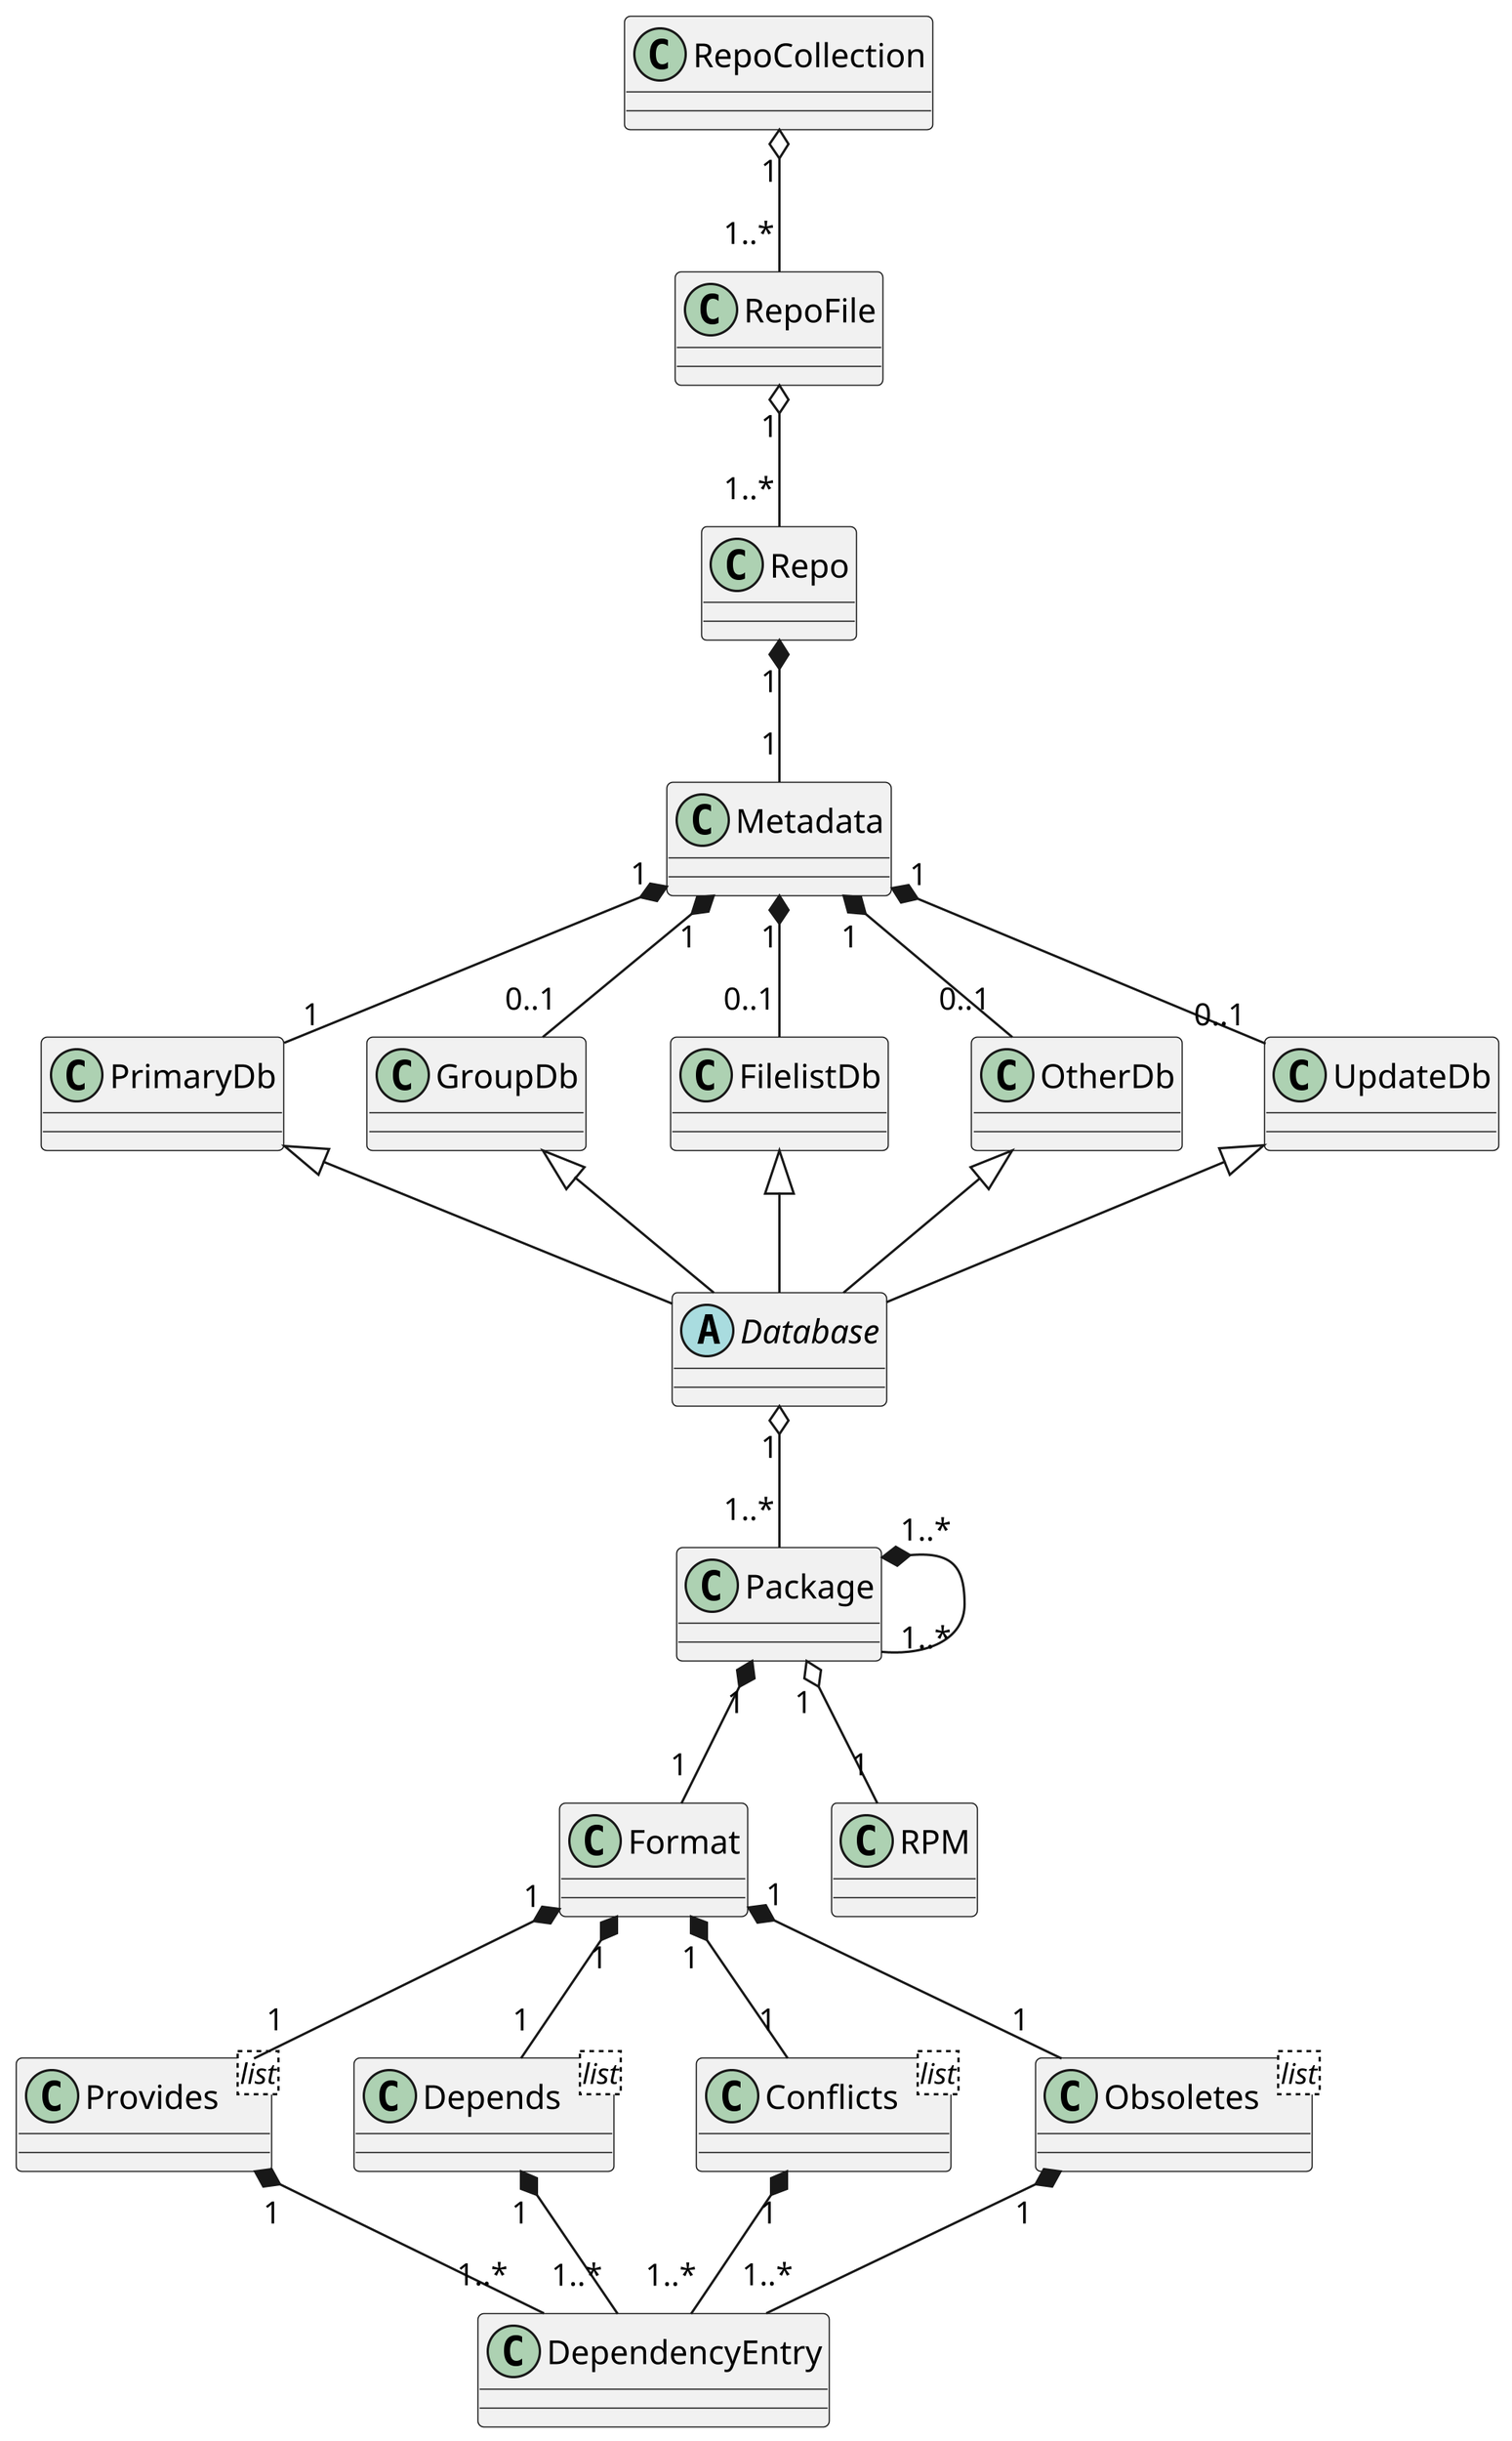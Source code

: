 @startuml
skinparam dpi 300

class RepoCollection

class RepoFile

class Repo

class Metadata

abstract class Database

class PrimaryDb
class GroupDb
class FilelistDb
class OtherDb
class UpdateDb

class Package

class Format

class DependencyEntry

class RPM

class Provides<list>

class Depends<list>

class Conflicts<list>

class Obsoletes<list>

RepoCollection "1" o-- "1..*" RepoFile
RepoFile "1" o-- "1..*" Repo
Repo "1" *-- "1" Metadata

Metadata "1" *-- "1" PrimaryDb
Metadata "1" *-- "0..1" GroupDb
Metadata "1" *-- "0..1" FilelistDb
Metadata "1" *-- "0..1" OtherDb
Metadata "1" *-- "0..1" UpdateDb

PrimaryDb <|-- Database
GroupDb <|-- Database
FilelistDb <|-- Database
OtherDb <|-- Database
UpdateDb <|-- Database

Database "1" o-- "1..*" Package

Package "1" o-- "1" RPM
Package "1" *-- "1" Format
Package "1..*" *-- "1..*" Package

Format "1" *-- "1" Provides
Format "1" *-- "1" Depends
Format "1" *-- "1" Conflicts
Format "1" *-- "1" Obsoletes

Provides "1" *-- "1..*" DependencyEntry
Depends "1" *-- "1..*" DependencyEntry
Conflicts "1" *-- "1..*" DependencyEntry
Obsoletes "1" *-- "1..*" DependencyEntry


@enduml